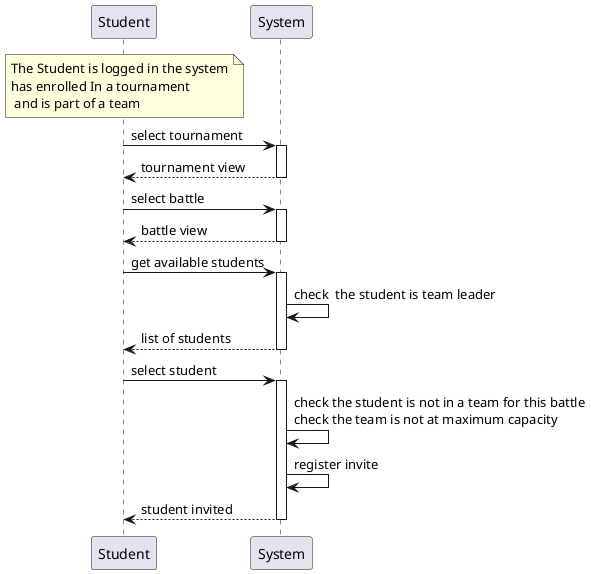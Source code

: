 @startuml

note over Student: The Student is logged in the system\nhas enrolled In a tournament\n and is part of a team


Student -> System: select tournament
activate System
System --> Student: tournament view
deactivate System

Student -> System: select battle
activate System
System --> Student: battle view
deactivate System

Student -> System: get available students
activate System
System -> System: check  the student is team leader
System --> Student: list of students
deactivate System

Student -> System: select student
activate System
System -> System: check the student is not in a team for this battle\ncheck the team is not at maximum capacity
System -> System: register invite
System --> Student: student invited
deactivate System
@enduml